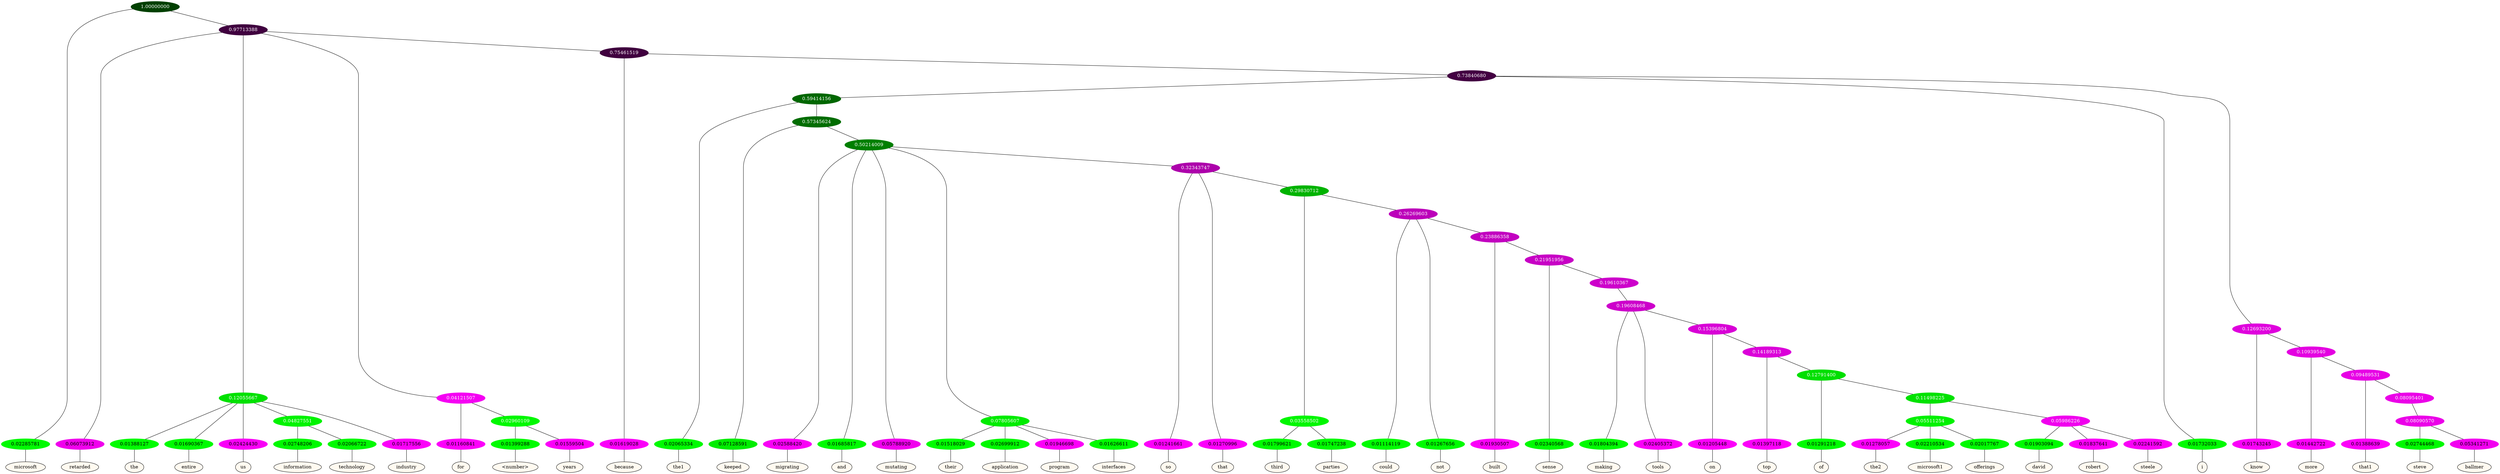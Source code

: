 graph {
	node [format=png height=0.15 nodesep=0.001 ordering=out overlap=prism overlap_scaling=0.01 ranksep=0.001 ratio=0.2 style=filled width=0.15]
	{
		rank=same
		a_w_1 [label=microsoft color=black fillcolor=floralwhite style="filled,solid"]
		a_w_3 [label=retarded color=black fillcolor=floralwhite style="filled,solid"]
		a_w_7 [label=the color=black fillcolor=floralwhite style="filled,solid"]
		a_w_8 [label=entire color=black fillcolor=floralwhite style="filled,solid"]
		a_w_9 [label=us color=black fillcolor=floralwhite style="filled,solid"]
		a_w_16 [label=information color=black fillcolor=floralwhite style="filled,solid"]
		a_w_17 [label=technology color=black fillcolor=floralwhite style="filled,solid"]
		a_w_11 [label=industry color=black fillcolor=floralwhite style="filled,solid"]
		a_w_12 [label=for color=black fillcolor=floralwhite style="filled,solid"]
		a_w_18 [label="\<number\>" color=black fillcolor=floralwhite style="filled,solid"]
		a_w_19 [label=years color=black fillcolor=floralwhite style="filled,solid"]
		a_w_14 [label=because color=black fillcolor=floralwhite style="filled,solid"]
		a_w_23 [label=the1 color=black fillcolor=floralwhite style="filled,solid"]
		a_w_27 [label=keeped color=black fillcolor=floralwhite style="filled,solid"]
		a_w_31 [label=migrating color=black fillcolor=floralwhite style="filled,solid"]
		a_w_32 [label=and color=black fillcolor=floralwhite style="filled,solid"]
		a_w_33 [label=mutating color=black fillcolor=floralwhite style="filled,solid"]
		a_w_38 [label=their color=black fillcolor=floralwhite style="filled,solid"]
		a_w_39 [label=application color=black fillcolor=floralwhite style="filled,solid"]
		a_w_40 [label=program color=black fillcolor=floralwhite style="filled,solid"]
		a_w_41 [label=interfaces color=black fillcolor=floralwhite style="filled,solid"]
		a_w_42 [label=so color=black fillcolor=floralwhite style="filled,solid"]
		a_w_43 [label=that color=black fillcolor=floralwhite style="filled,solid"]
		a_w_50 [label=third color=black fillcolor=floralwhite style="filled,solid"]
		a_w_51 [label=parties color=black fillcolor=floralwhite style="filled,solid"]
		a_w_52 [label=could color=black fillcolor=floralwhite style="filled,solid"]
		a_w_53 [label=not color=black fillcolor=floralwhite style="filled,solid"]
		a_w_55 [label=built color=black fillcolor=floralwhite style="filled,solid"]
		a_w_57 [label=sense color=black fillcolor=floralwhite style="filled,solid"]
		a_w_60 [label=making color=black fillcolor=floralwhite style="filled,solid"]
		a_w_61 [label=tools color=black fillcolor=floralwhite style="filled,solid"]
		a_w_63 [label=on color=black fillcolor=floralwhite style="filled,solid"]
		a_w_65 [label=top color=black fillcolor=floralwhite style="filled,solid"]
		a_w_67 [label=of color=black fillcolor=floralwhite style="filled,solid"]
		a_w_71 [label=the2 color=black fillcolor=floralwhite style="filled,solid"]
		a_w_72 [label=microsoft1 color=black fillcolor=floralwhite style="filled,solid"]
		a_w_73 [label=offerings color=black fillcolor=floralwhite style="filled,solid"]
		a_w_74 [label=david color=black fillcolor=floralwhite style="filled,solid"]
		a_w_75 [label=robert color=black fillcolor=floralwhite style="filled,solid"]
		a_w_76 [label=steele color=black fillcolor=floralwhite style="filled,solid"]
		a_w_21 [label=i color=black fillcolor=floralwhite style="filled,solid"]
		a_w_25 [label=know color=black fillcolor=floralwhite style="filled,solid"]
		a_w_29 [label=more color=black fillcolor=floralwhite style="filled,solid"]
		a_w_36 [label=that1 color=black fillcolor=floralwhite style="filled,solid"]
		a_w_48 [label=steve color=black fillcolor=floralwhite style="filled,solid"]
		a_w_49 [label=ballmer color=black fillcolor=floralwhite style="filled,solid"]
	}
	a_n_1 -- a_w_1
	a_n_3 -- a_w_3
	a_n_7 -- a_w_7
	a_n_8 -- a_w_8
	a_n_9 -- a_w_9
	a_n_16 -- a_w_16
	a_n_17 -- a_w_17
	a_n_11 -- a_w_11
	a_n_12 -- a_w_12
	a_n_18 -- a_w_18
	a_n_19 -- a_w_19
	a_n_14 -- a_w_14
	a_n_23 -- a_w_23
	a_n_27 -- a_w_27
	a_n_31 -- a_w_31
	a_n_32 -- a_w_32
	a_n_33 -- a_w_33
	a_n_38 -- a_w_38
	a_n_39 -- a_w_39
	a_n_40 -- a_w_40
	a_n_41 -- a_w_41
	a_n_42 -- a_w_42
	a_n_43 -- a_w_43
	a_n_50 -- a_w_50
	a_n_51 -- a_w_51
	a_n_52 -- a_w_52
	a_n_53 -- a_w_53
	a_n_55 -- a_w_55
	a_n_57 -- a_w_57
	a_n_60 -- a_w_60
	a_n_61 -- a_w_61
	a_n_63 -- a_w_63
	a_n_65 -- a_w_65
	a_n_67 -- a_w_67
	a_n_71 -- a_w_71
	a_n_72 -- a_w_72
	a_n_73 -- a_w_73
	a_n_74 -- a_w_74
	a_n_75 -- a_w_75
	a_n_76 -- a_w_76
	a_n_21 -- a_w_21
	a_n_25 -- a_w_25
	a_n_29 -- a_w_29
	a_n_36 -- a_w_36
	a_n_48 -- a_w_48
	a_n_49 -- a_w_49
	{
		rank=same
		a_n_1 [label=0.02285781 color="0.334 1.000 0.977" fontcolor=black]
		a_n_3 [label=0.06073912 color="0.835 1.000 0.939" fontcolor=black]
		a_n_7 [label=0.01388127 color="0.334 1.000 0.986" fontcolor=black]
		a_n_8 [label=0.01690367 color="0.334 1.000 0.983" fontcolor=black]
		a_n_9 [label=0.02424430 color="0.835 1.000 0.976" fontcolor=black]
		a_n_16 [label=0.02748206 color="0.334 1.000 0.973" fontcolor=black]
		a_n_17 [label=0.02066722 color="0.334 1.000 0.979" fontcolor=black]
		a_n_11 [label=0.01717556 color="0.835 1.000 0.983" fontcolor=black]
		a_n_12 [label=0.01160841 color="0.835 1.000 0.988" fontcolor=black]
		a_n_18 [label=0.01399288 color="0.334 1.000 0.986" fontcolor=black]
		a_n_19 [label=0.01559504 color="0.835 1.000 0.984" fontcolor=black]
		a_n_14 [label=0.01619028 color="0.835 1.000 0.984" fontcolor=black]
		a_n_23 [label=0.02065334 color="0.334 1.000 0.979" fontcolor=black]
		a_n_27 [label=0.07128591 color="0.334 1.000 0.929" fontcolor=black]
		a_n_31 [label=0.02588420 color="0.835 1.000 0.974" fontcolor=black]
		a_n_32 [label=0.01685817 color="0.334 1.000 0.983" fontcolor=black]
		a_n_33 [label=0.05788920 color="0.835 1.000 0.942" fontcolor=black]
		a_n_38 [label=0.01518029 color="0.334 1.000 0.985" fontcolor=black]
		a_n_39 [label=0.02699912 color="0.334 1.000 0.973" fontcolor=black]
		a_n_40 [label=0.01946698 color="0.835 1.000 0.981" fontcolor=black]
		a_n_41 [label=0.01626611 color="0.334 1.000 0.984" fontcolor=black]
		a_n_42 [label=0.01241661 color="0.835 1.000 0.988" fontcolor=black]
		a_n_43 [label=0.01270996 color="0.835 1.000 0.987" fontcolor=black]
		a_n_50 [label=0.01799621 color="0.334 1.000 0.982" fontcolor=black]
		a_n_51 [label=0.01747238 color="0.334 1.000 0.983" fontcolor=black]
		a_n_52 [label=0.01114119 color="0.334 1.000 0.989" fontcolor=black]
		a_n_53 [label=0.01267656 color="0.334 1.000 0.987" fontcolor=black]
		a_n_55 [label=0.01930507 color="0.835 1.000 0.981" fontcolor=black]
		a_n_57 [label=0.02340568 color="0.334 1.000 0.977" fontcolor=black]
		a_n_60 [label=0.01804394 color="0.334 1.000 0.982" fontcolor=black]
		a_n_61 [label=0.02405372 color="0.835 1.000 0.976" fontcolor=black]
		a_n_63 [label=0.01205448 color="0.835 1.000 0.988" fontcolor=black]
		a_n_65 [label=0.01397118 color="0.835 1.000 0.986" fontcolor=black]
		a_n_67 [label=0.01291218 color="0.334 1.000 0.987" fontcolor=black]
		a_n_71 [label=0.01278057 color="0.835 1.000 0.987" fontcolor=black]
		a_n_72 [label=0.02210534 color="0.334 1.000 0.978" fontcolor=black]
		a_n_73 [label=0.02017767 color="0.334 1.000 0.980" fontcolor=black]
		a_n_74 [label=0.01903094 color="0.334 1.000 0.981" fontcolor=black]
		a_n_75 [label=0.01837641 color="0.835 1.000 0.982" fontcolor=black]
		a_n_76 [label=0.02241592 color="0.835 1.000 0.978" fontcolor=black]
		a_n_21 [label=0.01732033 color="0.334 1.000 0.983" fontcolor=black]
		a_n_25 [label=0.01743245 color="0.835 1.000 0.983" fontcolor=black]
		a_n_29 [label=0.01442722 color="0.835 1.000 0.986" fontcolor=black]
		a_n_36 [label=0.01388639 color="0.835 1.000 0.986" fontcolor=black]
		a_n_48 [label=0.02744468 color="0.334 1.000 0.973" fontcolor=black]
		a_n_49 [label=0.05341271 color="0.835 1.000 0.947" fontcolor=black]
	}
	a_n_0 [label=1.00000000 color="0.334 1.000 0.250" fontcolor=grey99]
	a_n_0 -- a_n_1
	a_n_2 [label=0.97713388 color="0.835 1.000 0.250" fontcolor=grey99]
	a_n_0 -- a_n_2
	a_n_2 -- a_n_3
	a_n_4 [label=0.12055667 color="0.334 1.000 0.879" fontcolor=grey99]
	a_n_2 -- a_n_4
	a_n_5 [label=0.04121507 color="0.835 1.000 0.959" fontcolor=grey99]
	a_n_2 -- a_n_5
	a_n_6 [label=0.75461519 color="0.835 1.000 0.250" fontcolor=grey99]
	a_n_2 -- a_n_6
	a_n_4 -- a_n_7
	a_n_4 -- a_n_8
	a_n_4 -- a_n_9
	a_n_10 [label=0.04827551 color="0.334 1.000 0.952" fontcolor=grey99]
	a_n_4 -- a_n_10
	a_n_4 -- a_n_11
	a_n_5 -- a_n_12
	a_n_13 [label=0.02960109 color="0.334 1.000 0.970" fontcolor=grey99]
	a_n_5 -- a_n_13
	a_n_6 -- a_n_14
	a_n_15 [label=0.73840680 color="0.835 1.000 0.262" fontcolor=grey99]
	a_n_6 -- a_n_15
	a_n_10 -- a_n_16
	a_n_10 -- a_n_17
	a_n_13 -- a_n_18
	a_n_13 -- a_n_19
	a_n_20 [label=0.59414156 color="0.334 1.000 0.406" fontcolor=grey99]
	a_n_15 -- a_n_20
	a_n_15 -- a_n_21
	a_n_22 [label=0.12693200 color="0.835 1.000 0.873" fontcolor=grey99]
	a_n_15 -- a_n_22
	a_n_20 -- a_n_23
	a_n_24 [label=0.57345624 color="0.334 1.000 0.427" fontcolor=grey99]
	a_n_20 -- a_n_24
	a_n_22 -- a_n_25
	a_n_26 [label=0.10939540 color="0.835 1.000 0.891" fontcolor=grey99]
	a_n_22 -- a_n_26
	a_n_24 -- a_n_27
	a_n_28 [label=0.50214009 color="0.334 1.000 0.498" fontcolor=grey99]
	a_n_24 -- a_n_28
	a_n_26 -- a_n_29
	a_n_30 [label=0.09489531 color="0.835 1.000 0.905" fontcolor=grey99]
	a_n_26 -- a_n_30
	a_n_28 -- a_n_31
	a_n_28 -- a_n_32
	a_n_28 -- a_n_33
	a_n_34 [label=0.07805607 color="0.334 1.000 0.922" fontcolor=grey99]
	a_n_28 -- a_n_34
	a_n_35 [label=0.32343747 color="0.835 1.000 0.677" fontcolor=grey99]
	a_n_28 -- a_n_35
	a_n_30 -- a_n_36
	a_n_37 [label=0.08095401 color="0.835 1.000 0.919" fontcolor=grey99]
	a_n_30 -- a_n_37
	a_n_34 -- a_n_38
	a_n_34 -- a_n_39
	a_n_34 -- a_n_40
	a_n_34 -- a_n_41
	a_n_35 -- a_n_42
	a_n_35 -- a_n_43
	a_n_44 [label=0.29830712 color="0.334 1.000 0.702" fontcolor=grey99]
	a_n_35 -- a_n_44
	a_n_45 [label=0.08090570 color="0.835 1.000 0.919" fontcolor=grey99]
	a_n_37 -- a_n_45
	a_n_46 [label=0.03558502 color="0.334 1.000 0.964" fontcolor=grey99]
	a_n_44 -- a_n_46
	a_n_47 [label=0.26269603 color="0.835 1.000 0.737" fontcolor=grey99]
	a_n_44 -- a_n_47
	a_n_45 -- a_n_48
	a_n_45 -- a_n_49
	a_n_46 -- a_n_50
	a_n_46 -- a_n_51
	a_n_47 -- a_n_52
	a_n_47 -- a_n_53
	a_n_54 [label=0.23886358 color="0.835 1.000 0.761" fontcolor=grey99]
	a_n_47 -- a_n_54
	a_n_54 -- a_n_55
	a_n_56 [label=0.21951956 color="0.835 1.000 0.780" fontcolor=grey99]
	a_n_54 -- a_n_56
	a_n_56 -- a_n_57
	a_n_58 [label=0.19610367 color="0.835 1.000 0.804" fontcolor=grey99]
	a_n_56 -- a_n_58
	a_n_59 [label=0.19608468 color="0.835 1.000 0.804" fontcolor=grey99]
	a_n_58 -- a_n_59
	a_n_59 -- a_n_60
	a_n_59 -- a_n_61
	a_n_62 [label=0.15396804 color="0.835 1.000 0.846" fontcolor=grey99]
	a_n_59 -- a_n_62
	a_n_62 -- a_n_63
	a_n_64 [label=0.14189313 color="0.835 1.000 0.858" fontcolor=grey99]
	a_n_62 -- a_n_64
	a_n_64 -- a_n_65
	a_n_66 [label=0.12791400 color="0.334 1.000 0.872" fontcolor=grey99]
	a_n_64 -- a_n_66
	a_n_66 -- a_n_67
	a_n_68 [label=0.11498225 color="0.334 1.000 0.885" fontcolor=grey99]
	a_n_66 -- a_n_68
	a_n_69 [label=0.05511254 color="0.334 1.000 0.945" fontcolor=grey99]
	a_n_68 -- a_n_69
	a_n_70 [label=0.05986226 color="0.835 1.000 0.940" fontcolor=grey99]
	a_n_68 -- a_n_70
	a_n_69 -- a_n_71
	a_n_69 -- a_n_72
	a_n_69 -- a_n_73
	a_n_70 -- a_n_74
	a_n_70 -- a_n_75
	a_n_70 -- a_n_76
}
